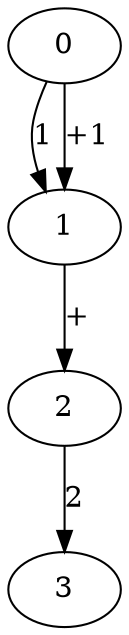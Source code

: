 digraph g
{
0;1;2;3;
0 -> 1 [label="1"]
0 -> 1 [label="+1"]
1 -> 2 [label="+"]
2 -> 3 [label="2"]
}
